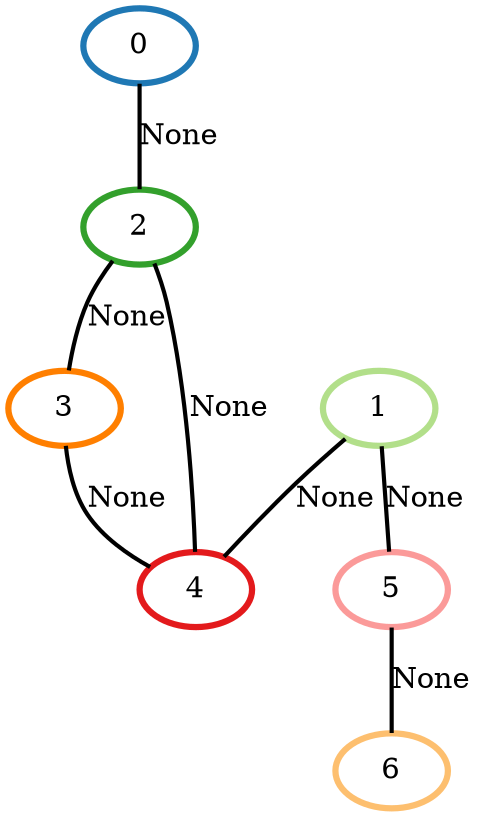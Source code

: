 graph G {
    0 [penwidth=3,label="0",color=2, colorscheme=paired12]
    1 [penwidth=3,label="1",color=3, colorscheme=paired12]
    2 [penwidth=3,label="2",color=4, colorscheme=paired12]
    3 [penwidth=3,label="3",color=8, colorscheme=paired12]
    4 [penwidth=3,label="4",color=6, colorscheme=paired12]
    5 [penwidth=3,label="5",color=5, colorscheme=paired12]
    6 [penwidth=3,label="6",color=7, colorscheme=paired12]

    0--2 [penwidth=2,label="None"]
    2--3 [penwidth=2,label="None"]
    2--4 [penwidth=2,label="None"]
    3--4 [penwidth=2,label="None"]
    1--4 [penwidth=2,label="None"]
    1--5 [penwidth=2,label="None"]
    5--6 [penwidth=2,label="None"]
}